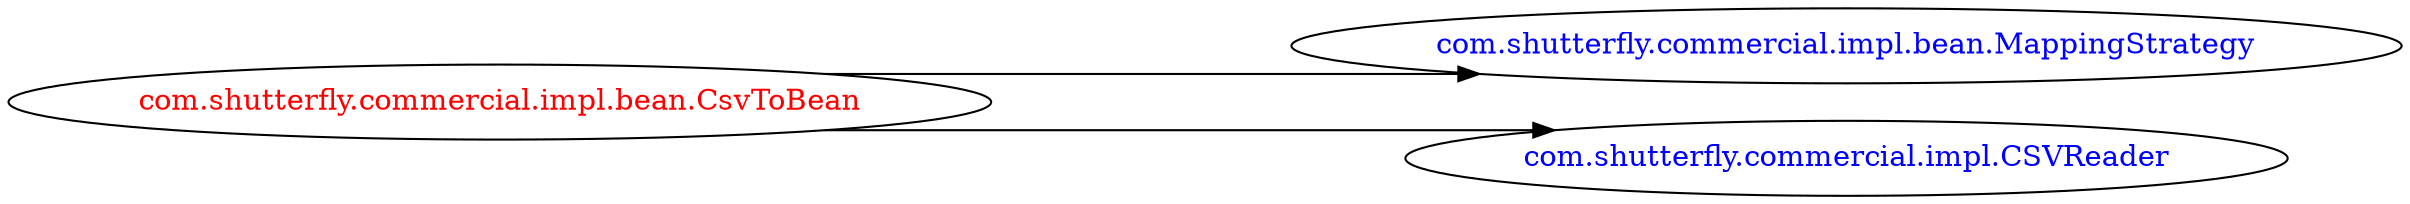 digraph dependencyGraph {
 concentrate=true;
 ranksep="2.0";
 rankdir="LR"; 
 splines="ortho";
"com.shutterfly.commercial.impl.bean.CsvToBean" [fontcolor="red"];
"com.shutterfly.commercial.impl.bean.MappingStrategy" [ fontcolor="blue" ];
"com.shutterfly.commercial.impl.bean.CsvToBean"->"com.shutterfly.commercial.impl.bean.MappingStrategy";
"com.shutterfly.commercial.impl.CSVReader" [ fontcolor="blue" ];
"com.shutterfly.commercial.impl.bean.CsvToBean"->"com.shutterfly.commercial.impl.CSVReader";
}